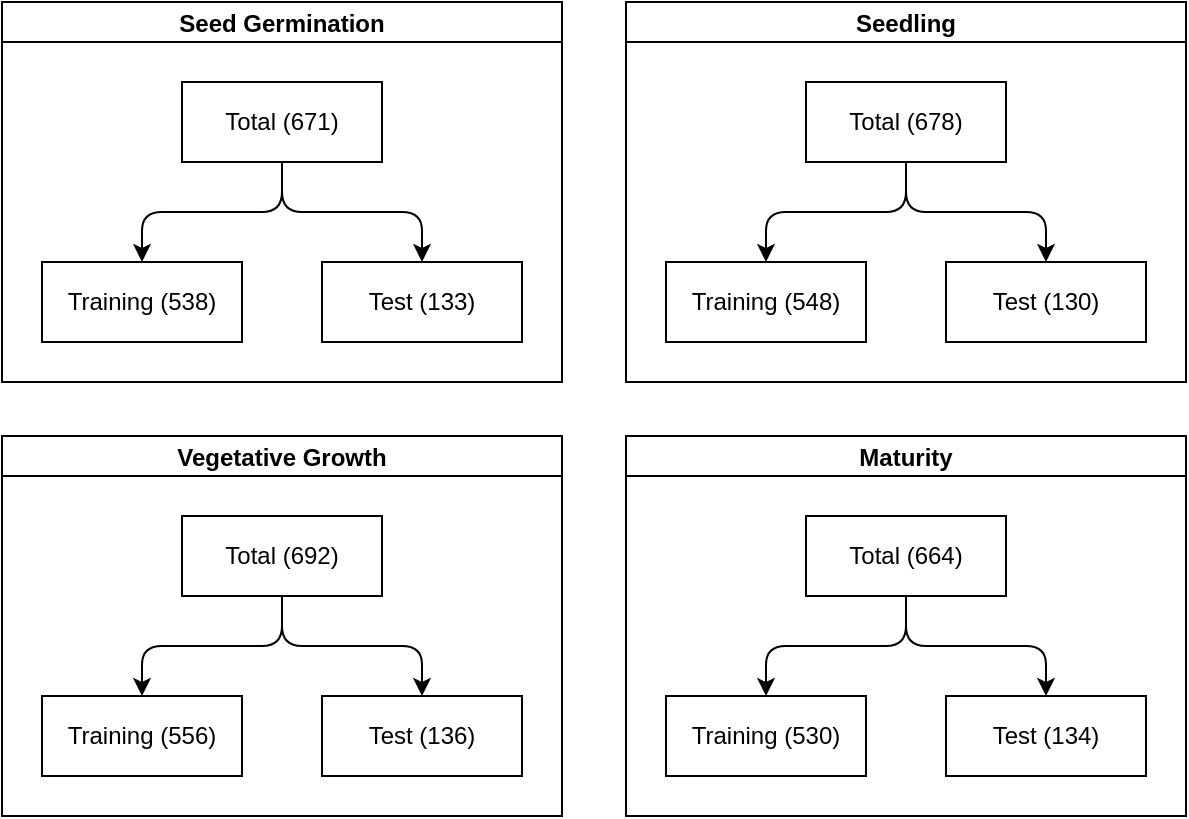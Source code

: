 <mxfile version="21.6.6" type="github">
  <diagram name="Page-1" id="WsRAoxv28s7HobD1D979">
    <mxGraphModel dx="1137" dy="617" grid="0" gridSize="10" guides="1" tooltips="1" connect="1" arrows="1" fold="1" page="1" pageScale="1" pageWidth="850" pageHeight="1100" math="0" shadow="0">
      <root>
        <mxCell id="0" />
        <mxCell id="1" parent="0" />
        <mxCell id="Ps2RTMK8U3YEBqt5qqht-20" value="Seed Germination" style="swimlane;startSize=20;horizontal=1;childLayout=treeLayout;horizontalTree=0;resizable=0;containerType=tree;fontSize=12;" vertex="1" parent="1">
          <mxGeometry x="103" y="94" width="280" height="190" as="geometry" />
        </mxCell>
        <mxCell id="Ps2RTMK8U3YEBqt5qqht-21" value="Total (671)" style="whiteSpace=wrap;html=1;" vertex="1" parent="Ps2RTMK8U3YEBqt5qqht-20">
          <mxGeometry x="90" y="40" width="100" height="40" as="geometry" />
        </mxCell>
        <mxCell id="Ps2RTMK8U3YEBqt5qqht-22" value="Training (538)" style="whiteSpace=wrap;html=1;" vertex="1" parent="Ps2RTMK8U3YEBqt5qqht-20">
          <mxGeometry x="20" y="130" width="100" height="40" as="geometry" />
        </mxCell>
        <mxCell id="Ps2RTMK8U3YEBqt5qqht-23" value="" style="edgeStyle=elbowEdgeStyle;elbow=vertical;html=1;rounded=1;curved=0;sourcePerimeterSpacing=0;targetPerimeterSpacing=0;startSize=6;endSize=6;" edge="1" parent="Ps2RTMK8U3YEBqt5qqht-20" source="Ps2RTMK8U3YEBqt5qqht-21" target="Ps2RTMK8U3YEBqt5qqht-22">
          <mxGeometry relative="1" as="geometry" />
        </mxCell>
        <mxCell id="Ps2RTMK8U3YEBqt5qqht-24" value="Test (133)" style="whiteSpace=wrap;html=1;" vertex="1" parent="Ps2RTMK8U3YEBqt5qqht-20">
          <mxGeometry x="160" y="130" width="100" height="40" as="geometry" />
        </mxCell>
        <mxCell id="Ps2RTMK8U3YEBqt5qqht-25" value="" style="edgeStyle=elbowEdgeStyle;elbow=vertical;html=1;rounded=1;curved=0;sourcePerimeterSpacing=0;targetPerimeterSpacing=0;startSize=6;endSize=6;" edge="1" parent="Ps2RTMK8U3YEBqt5qqht-20" source="Ps2RTMK8U3YEBqt5qqht-21" target="Ps2RTMK8U3YEBqt5qqht-24">
          <mxGeometry relative="1" as="geometry" />
        </mxCell>
        <mxCell id="Ps2RTMK8U3YEBqt5qqht-33" value="Seedling" style="swimlane;startSize=20;horizontal=1;childLayout=treeLayout;horizontalTree=0;resizable=0;containerType=tree;fontSize=12;" vertex="1" parent="1">
          <mxGeometry x="415" y="94" width="280" height="190" as="geometry" />
        </mxCell>
        <mxCell id="Ps2RTMK8U3YEBqt5qqht-34" value="Total (678)" style="whiteSpace=wrap;html=1;" vertex="1" parent="Ps2RTMK8U3YEBqt5qqht-33">
          <mxGeometry x="90" y="40" width="100" height="40" as="geometry" />
        </mxCell>
        <mxCell id="Ps2RTMK8U3YEBqt5qqht-35" value="Training (548)" style="whiteSpace=wrap;html=1;" vertex="1" parent="Ps2RTMK8U3YEBqt5qqht-33">
          <mxGeometry x="20" y="130" width="100" height="40" as="geometry" />
        </mxCell>
        <mxCell id="Ps2RTMK8U3YEBqt5qqht-36" value="" style="edgeStyle=elbowEdgeStyle;elbow=vertical;html=1;rounded=1;curved=0;sourcePerimeterSpacing=0;targetPerimeterSpacing=0;startSize=6;endSize=6;" edge="1" parent="Ps2RTMK8U3YEBqt5qqht-33" source="Ps2RTMK8U3YEBqt5qqht-34" target="Ps2RTMK8U3YEBqt5qqht-35">
          <mxGeometry relative="1" as="geometry" />
        </mxCell>
        <mxCell id="Ps2RTMK8U3YEBqt5qqht-37" value="Test (130)" style="whiteSpace=wrap;html=1;" vertex="1" parent="Ps2RTMK8U3YEBqt5qqht-33">
          <mxGeometry x="160" y="130" width="100" height="40" as="geometry" />
        </mxCell>
        <mxCell id="Ps2RTMK8U3YEBqt5qqht-38" value="" style="edgeStyle=elbowEdgeStyle;elbow=vertical;html=1;rounded=1;curved=0;sourcePerimeterSpacing=0;targetPerimeterSpacing=0;startSize=6;endSize=6;" edge="1" parent="Ps2RTMK8U3YEBqt5qqht-33" source="Ps2RTMK8U3YEBqt5qqht-34" target="Ps2RTMK8U3YEBqt5qqht-37">
          <mxGeometry relative="1" as="geometry" />
        </mxCell>
        <mxCell id="Ps2RTMK8U3YEBqt5qqht-39" value="Vegetative Growth" style="swimlane;startSize=20;horizontal=1;childLayout=treeLayout;horizontalTree=0;resizable=0;containerType=tree;fontSize=12;" vertex="1" parent="1">
          <mxGeometry x="103" y="311" width="280" height="190" as="geometry" />
        </mxCell>
        <mxCell id="Ps2RTMK8U3YEBqt5qqht-40" value="Total (692)" style="whiteSpace=wrap;html=1;" vertex="1" parent="Ps2RTMK8U3YEBqt5qqht-39">
          <mxGeometry x="90" y="40" width="100" height="40" as="geometry" />
        </mxCell>
        <mxCell id="Ps2RTMK8U3YEBqt5qqht-41" value="Training (556)" style="whiteSpace=wrap;html=1;" vertex="1" parent="Ps2RTMK8U3YEBqt5qqht-39">
          <mxGeometry x="20" y="130" width="100" height="40" as="geometry" />
        </mxCell>
        <mxCell id="Ps2RTMK8U3YEBqt5qqht-42" value="" style="edgeStyle=elbowEdgeStyle;elbow=vertical;html=1;rounded=1;curved=0;sourcePerimeterSpacing=0;targetPerimeterSpacing=0;startSize=6;endSize=6;" edge="1" parent="Ps2RTMK8U3YEBqt5qqht-39" source="Ps2RTMK8U3YEBqt5qqht-40" target="Ps2RTMK8U3YEBqt5qqht-41">
          <mxGeometry relative="1" as="geometry" />
        </mxCell>
        <mxCell id="Ps2RTMK8U3YEBqt5qqht-43" value="Test (136)" style="whiteSpace=wrap;html=1;" vertex="1" parent="Ps2RTMK8U3YEBqt5qqht-39">
          <mxGeometry x="160" y="130" width="100" height="40" as="geometry" />
        </mxCell>
        <mxCell id="Ps2RTMK8U3YEBqt5qqht-44" value="" style="edgeStyle=elbowEdgeStyle;elbow=vertical;html=1;rounded=1;curved=0;sourcePerimeterSpacing=0;targetPerimeterSpacing=0;startSize=6;endSize=6;" edge="1" parent="Ps2RTMK8U3YEBqt5qqht-39" source="Ps2RTMK8U3YEBqt5qqht-40" target="Ps2RTMK8U3YEBqt5qqht-43">
          <mxGeometry relative="1" as="geometry" />
        </mxCell>
        <mxCell id="Ps2RTMK8U3YEBqt5qqht-45" value="Maturity" style="swimlane;startSize=20;horizontal=1;childLayout=treeLayout;horizontalTree=0;resizable=0;containerType=tree;fontSize=12;" vertex="1" parent="1">
          <mxGeometry x="415" y="311" width="280" height="190" as="geometry" />
        </mxCell>
        <mxCell id="Ps2RTMK8U3YEBqt5qqht-46" value="Total (664)" style="whiteSpace=wrap;html=1;" vertex="1" parent="Ps2RTMK8U3YEBqt5qqht-45">
          <mxGeometry x="90" y="40" width="100" height="40" as="geometry" />
        </mxCell>
        <mxCell id="Ps2RTMK8U3YEBqt5qqht-47" value="Training (530)" style="whiteSpace=wrap;html=1;" vertex="1" parent="Ps2RTMK8U3YEBqt5qqht-45">
          <mxGeometry x="20" y="130" width="100" height="40" as="geometry" />
        </mxCell>
        <mxCell id="Ps2RTMK8U3YEBqt5qqht-48" value="" style="edgeStyle=elbowEdgeStyle;elbow=vertical;html=1;rounded=1;curved=0;sourcePerimeterSpacing=0;targetPerimeterSpacing=0;startSize=6;endSize=6;" edge="1" parent="Ps2RTMK8U3YEBqt5qqht-45" source="Ps2RTMK8U3YEBqt5qqht-46" target="Ps2RTMK8U3YEBqt5qqht-47">
          <mxGeometry relative="1" as="geometry" />
        </mxCell>
        <mxCell id="Ps2RTMK8U3YEBqt5qqht-49" value="Test (134)" style="whiteSpace=wrap;html=1;" vertex="1" parent="Ps2RTMK8U3YEBqt5qqht-45">
          <mxGeometry x="160" y="130" width="100" height="40" as="geometry" />
        </mxCell>
        <mxCell id="Ps2RTMK8U3YEBqt5qqht-50" value="" style="edgeStyle=elbowEdgeStyle;elbow=vertical;html=1;rounded=1;curved=0;sourcePerimeterSpacing=0;targetPerimeterSpacing=0;startSize=6;endSize=6;" edge="1" parent="Ps2RTMK8U3YEBqt5qqht-45" source="Ps2RTMK8U3YEBqt5qqht-46" target="Ps2RTMK8U3YEBqt5qqht-49">
          <mxGeometry relative="1" as="geometry" />
        </mxCell>
      </root>
    </mxGraphModel>
  </diagram>
</mxfile>
